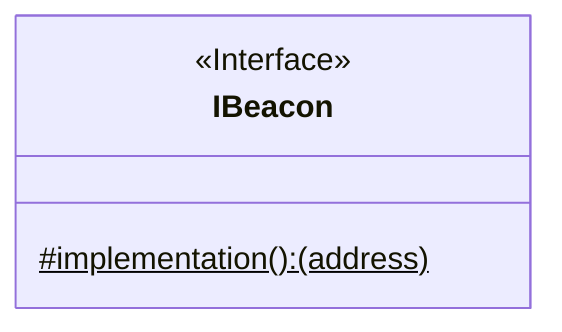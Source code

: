 classDiagram
  %% 214:257:0
  class IBeacon {
    <<Interface>>
    #implementation(): (address)$
  }